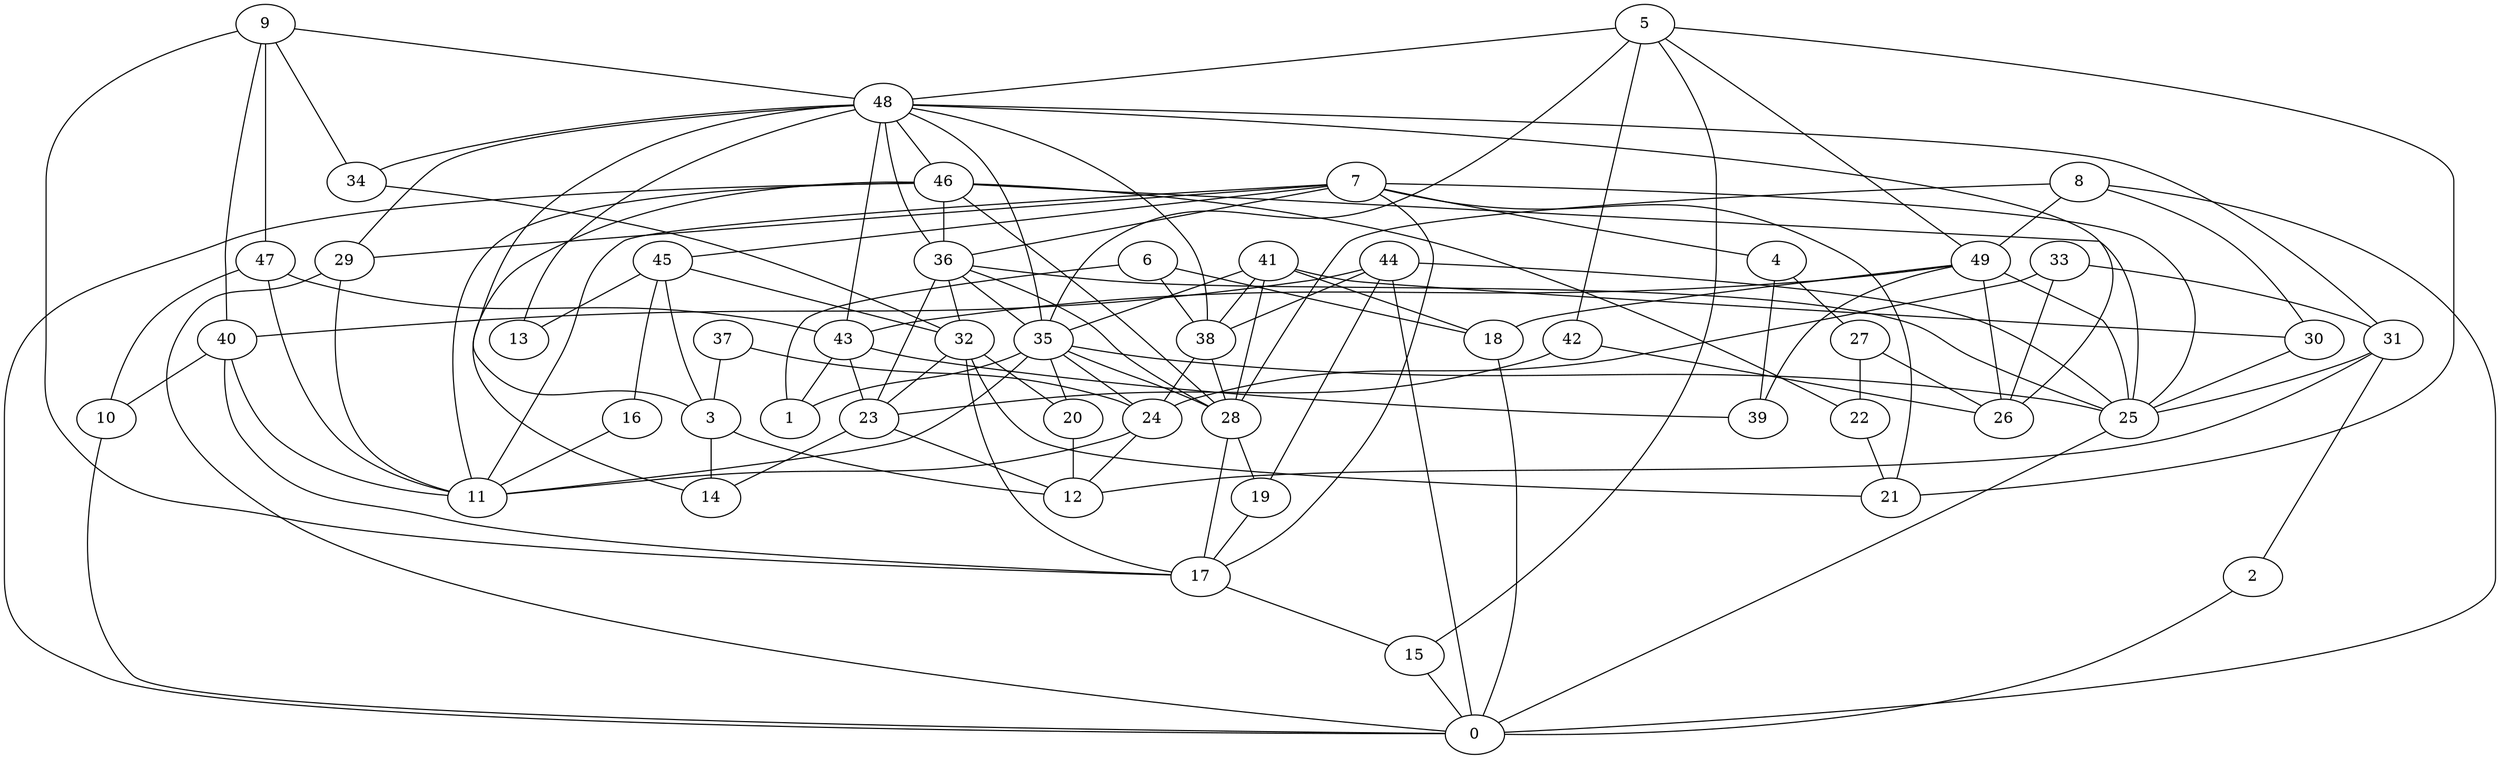 digraph GG_graph {

subgraph G_graph {
edge [color = black]
"9" -> "47" [dir = none]
"9" -> "34" [dir = none]
"9" -> "40" [dir = none]
"9" -> "48" [dir = none]
"9" -> "17" [dir = none]
"34" -> "32" [dir = none]
"23" -> "14" [dir = none]
"15" -> "0" [dir = none]
"42" -> "26" [dir = none]
"49" -> "43" [dir = none]
"49" -> "26" [dir = none]
"49" -> "18" [dir = none]
"49" -> "39" [dir = none]
"18" -> "0" [dir = none]
"5" -> "42" [dir = none]
"5" -> "35" [dir = none]
"5" -> "48" [dir = none]
"5" -> "15" [dir = none]
"5" -> "21" [dir = none]
"38" -> "24" [dir = none]
"38" -> "28" [dir = none]
"29" -> "11" [dir = none]
"29" -> "0" [dir = none]
"32" -> "23" [dir = none]
"32" -> "17" [dir = none]
"32" -> "21" [dir = none]
"32" -> "20" [dir = none]
"37" -> "24" [dir = none]
"37" -> "3" [dir = none]
"48" -> "34" [dir = none]
"48" -> "43" [dir = none]
"48" -> "36" [dir = none]
"48" -> "3" [dir = none]
"48" -> "38" [dir = none]
"48" -> "29" [dir = none]
"48" -> "35" [dir = none]
"48" -> "26" [dir = none]
"48" -> "13" [dir = none]
"48" -> "31" [dir = none]
"24" -> "11" [dir = none]
"31" -> "12" [dir = none]
"31" -> "2" [dir = none]
"31" -> "25" [dir = none]
"43" -> "39" [dir = none]
"43" -> "23" [dir = none]
"43" -> "1" [dir = none]
"36" -> "25" [dir = none]
"36" -> "28" [dir = none]
"36" -> "35" [dir = none]
"36" -> "23" [dir = none]
"27" -> "22" [dir = none]
"27" -> "26" [dir = none]
"35" -> "11" [dir = none]
"35" -> "28" [dir = none]
"35" -> "1" [dir = none]
"35" -> "25" [dir = none]
"35" -> "20" [dir = none]
"4" -> "39" [dir = none]
"4" -> "27" [dir = none]
"47" -> "43" [dir = none]
"16" -> "11" [dir = none]
"33" -> "26" [dir = none]
"33" -> "31" [dir = none]
"33" -> "24" [dir = none]
"46" -> "0" [dir = none]
"46" -> "28" [dir = none]
"46" -> "22" [dir = none]
"46" -> "14" [dir = none]
"41" -> "35" [dir = none]
"41" -> "38" [dir = none]
"41" -> "30" [dir = none]
"28" -> "17" [dir = none]
"28" -> "19" [dir = none]
"10" -> "0" [dir = none]
"7" -> "29" [dir = none]
"7" -> "21" [dir = none]
"7" -> "45" [dir = none]
"7" -> "17" [dir = none]
"7" -> "36" [dir = none]
"7" -> "25" [dir = none]
"22" -> "21" [dir = none]
"40" -> "10" [dir = none]
"40" -> "17" [dir = none]
"2" -> "0" [dir = none]
"25" -> "0" [dir = none]
"45" -> "16" [dir = none]
"45" -> "13" [dir = none]
"45" -> "32" [dir = none]
"6" -> "1" [dir = none]
"6" -> "18" [dir = none]
"3" -> "14" [dir = none]
"3" -> "12" [dir = none]
"30" -> "25" [dir = none]
"8" -> "49" [dir = none]
"8" -> "30" [dir = none]
"44" -> "19" [dir = none]
"44" -> "25" [dir = none]
"44" -> "0" [dir = none]
"7" -> "11" [dir = none]
"8" -> "28" [dir = none]
"8" -> "0" [dir = none]
"19" -> "17" [dir = none]
"41" -> "28" [dir = none]
"17" -> "15" [dir = none]
"46" -> "25" [dir = none]
"45" -> "3" [dir = none]
"41" -> "18" [dir = none]
"46" -> "11" [dir = none]
"49" -> "25" [dir = none]
"42" -> "23" [dir = none]
"35" -> "24" [dir = none]
"24" -> "12" [dir = none]
"47" -> "11" [dir = none]
"44" -> "40" [dir = none]
"7" -> "4" [dir = none]
"23" -> "12" [dir = none]
"47" -> "10" [dir = none]
"36" -> "32" [dir = none]
"46" -> "36" [dir = none]
"44" -> "38" [dir = none]
"20" -> "12" [dir = none]
"5" -> "49" [dir = none]
"40" -> "11" [dir = none]
"48" -> "46" [dir = none]
"6" -> "38" [dir = none]
}

}
